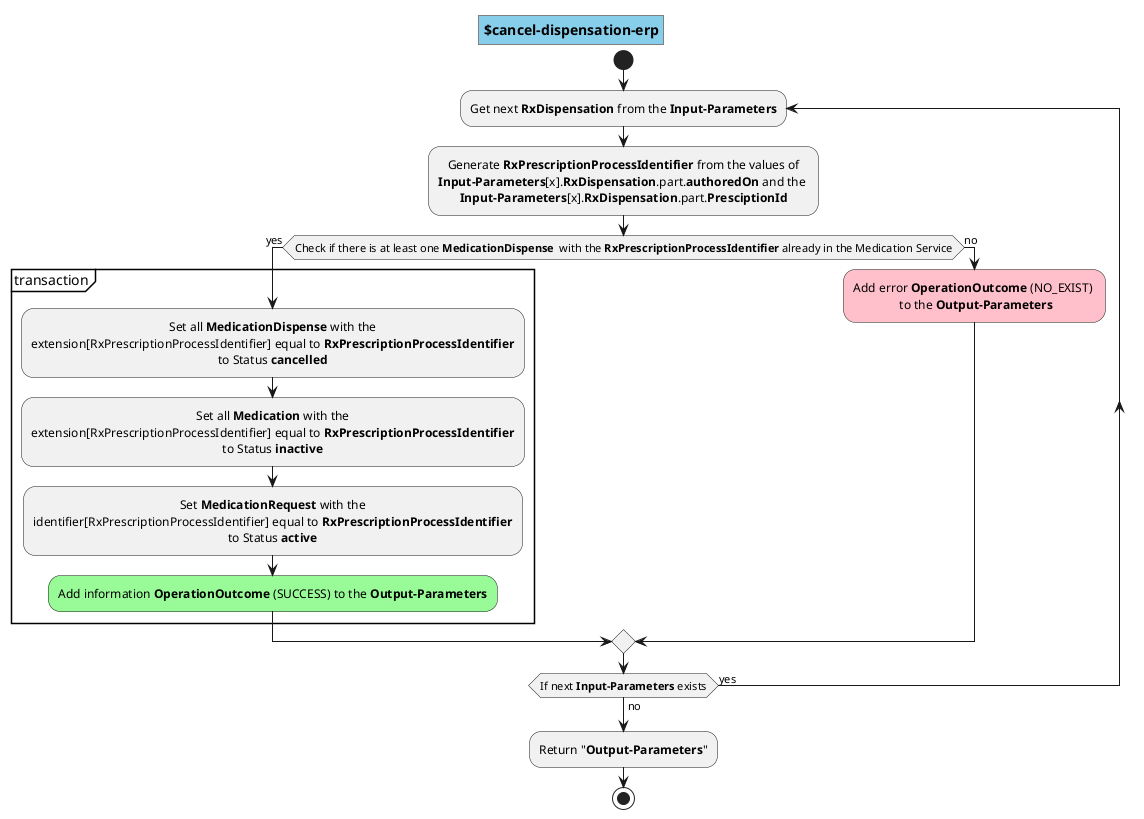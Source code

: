 @startuml operation.cancel-dispensation-erp
skinparam defaultTextAlignment center
skinparam title {
  backgroundColor SkyBlue
  borderColor Gray
} 
title $cancel-dispensation-erp

start


  repeat:Get next <b>RxDispensation</b> from the <b>Input-Parameters</b>;

    :Generate <b>RxPrescriptionProcessIdentifier</b> from the values of 
    <b>Input-Parameters</b>[x].<b>RxDispensation</b>.part.<b>authoredOn</b> and the 
    <b>Input-Parameters</b>[x].<b>RxDispensation</b>.part.<b>PresciptionId</b>;

    if(Check if there is at least one <b>MedicationDispense </b> with the <b>RxPrescriptionProcessIdentifier</b> already in the Medication Service) then (yes)

      partition transaction {

        :Set all <b>MedicationDispense</b> with the 
        extension[RxPrescriptionProcessIdentifier] equal to <b>RxPrescriptionProcessIdentifier</b>
        to Status <b>cancelled</b>;

        :Set all <b>Medication</b> with the 
        extension[RxPrescriptionProcessIdentifier] equal to <b>RxPrescriptionProcessIdentifier</b>
        to Status <b>inactive</b>;

        :Set <b>MedicationRequest</b> with the 
        identifier[RxPrescriptionProcessIdentifier] equal to <b>RxPrescriptionProcessIdentifier</b>
        to Status <b>active</b>;

        #PaleGreen:Add information <b>OperationOutcome</b> (SUCCESS) to the <b>Output-Parameters</b>;

      }

    else (no)

      #Pink:Add error <b>OperationOutcome</b> (NO_EXIST) \n to the <b>Output-Parameters</b>; 

    endif

  repeat while (If next <b>Input-Parameters</b> exists) is (yes) not (no)

:Return "<b>Output-Parameters</b>";
stop
@enduml
